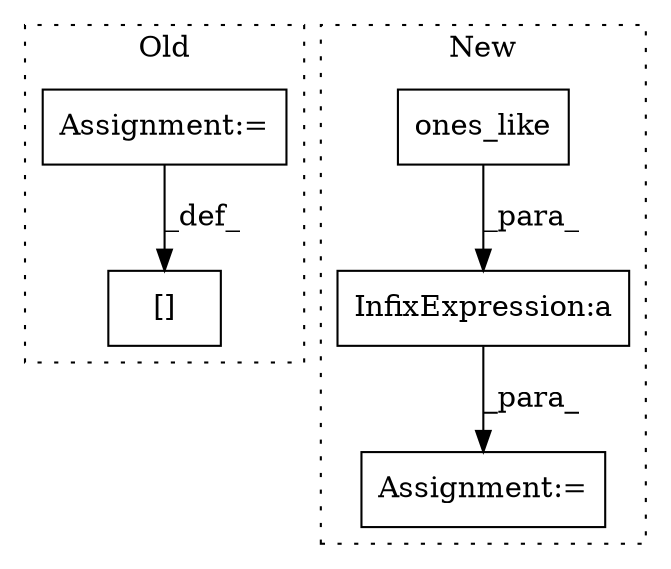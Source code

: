 digraph G {
subgraph cluster0 {
1 [label="[]" a="2" s="5808,5854" l="15,2" shape="box"];
5 [label="Assignment:=" a="7" s="5856" l="1" shape="box"];
label = "Old";
style="dotted";
}
subgraph cluster1 {
2 [label="ones_like" a="32" s="5436,5453" l="10,1" shape="box"];
3 [label="InfixExpression:a" a="27" s="5794" l="3" shape="box"];
4 [label="Assignment:=" a="7" s="5784" l="1" shape="box"];
label = "New";
style="dotted";
}
2 -> 3 [label="_para_"];
3 -> 4 [label="_para_"];
5 -> 1 [label="_def_"];
}